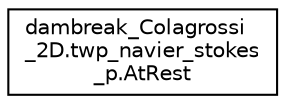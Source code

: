 digraph "Graphical Class Hierarchy"
{
 // LATEX_PDF_SIZE
  edge [fontname="Helvetica",fontsize="10",labelfontname="Helvetica",labelfontsize="10"];
  node [fontname="Helvetica",fontsize="10",shape=record];
  rankdir="LR";
  Node0 [label="dambreak_Colagrossi\l_2D.twp_navier_stokes\l_p.AtRest",height=0.2,width=0.4,color="black", fillcolor="white", style="filled",URL="$classdambreak__Colagrossi__2D_1_1twp__navier__stokes__p_1_1AtRest.html",tooltip=" "];
}
